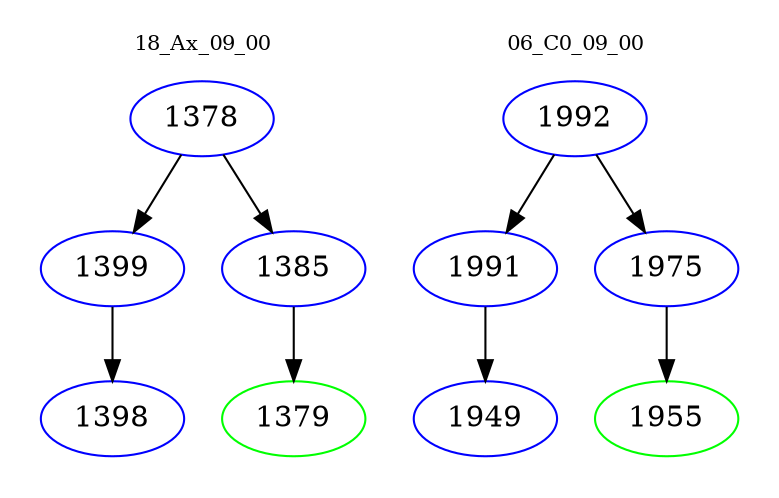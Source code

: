 digraph{
subgraph cluster_0 {
color = white
label = "18_Ax_09_00";
fontsize=10;
T0_1378 [label="1378", color="blue"]
T0_1378 -> T0_1399 [color="black"]
T0_1399 [label="1399", color="blue"]
T0_1399 -> T0_1398 [color="black"]
T0_1398 [label="1398", color="blue"]
T0_1378 -> T0_1385 [color="black"]
T0_1385 [label="1385", color="blue"]
T0_1385 -> T0_1379 [color="black"]
T0_1379 [label="1379", color="green"]
}
subgraph cluster_1 {
color = white
label = "06_C0_09_00";
fontsize=10;
T1_1992 [label="1992", color="blue"]
T1_1992 -> T1_1991 [color="black"]
T1_1991 [label="1991", color="blue"]
T1_1991 -> T1_1949 [color="black"]
T1_1949 [label="1949", color="blue"]
T1_1992 -> T1_1975 [color="black"]
T1_1975 [label="1975", color="blue"]
T1_1975 -> T1_1955 [color="black"]
T1_1955 [label="1955", color="green"]
}
}
